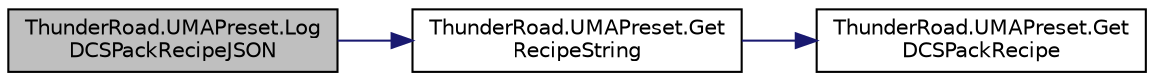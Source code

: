 digraph "ThunderRoad.UMAPreset.LogDCSPackRecipeJSON"
{
 // LATEX_PDF_SIZE
  edge [fontname="Helvetica",fontsize="10",labelfontname="Helvetica",labelfontsize="10"];
  node [fontname="Helvetica",fontsize="10",shape=record];
  rankdir="LR";
  Node1 [label="ThunderRoad.UMAPreset.Log\lDCSPackRecipeJSON",height=0.2,width=0.4,color="black", fillcolor="grey75", style="filled", fontcolor="black",tooltip="Logs the DCS pack recipe json."];
  Node1 -> Node2 [color="midnightblue",fontsize="10",style="solid",fontname="Helvetica"];
  Node2 [label="ThunderRoad.UMAPreset.Get\lRecipeString",height=0.2,width=0.4,color="black", fillcolor="white", style="filled",URL="$class_thunder_road_1_1_u_m_a_preset.html#a9c2531c0ca1d975b1afb9d7553d25530",tooltip="Gets the recipe string."];
  Node2 -> Node3 [color="midnightblue",fontsize="10",style="solid",fontname="Helvetica"];
  Node3 [label="ThunderRoad.UMAPreset.Get\lDCSPackRecipe",height=0.2,width=0.4,color="black", fillcolor="white", style="filled",URL="$class_thunder_road_1_1_u_m_a_preset.html#af81601a12e02ab5b7db6fb38af9ca0c2",tooltip="Gets the DCS pack recipe."];
}
